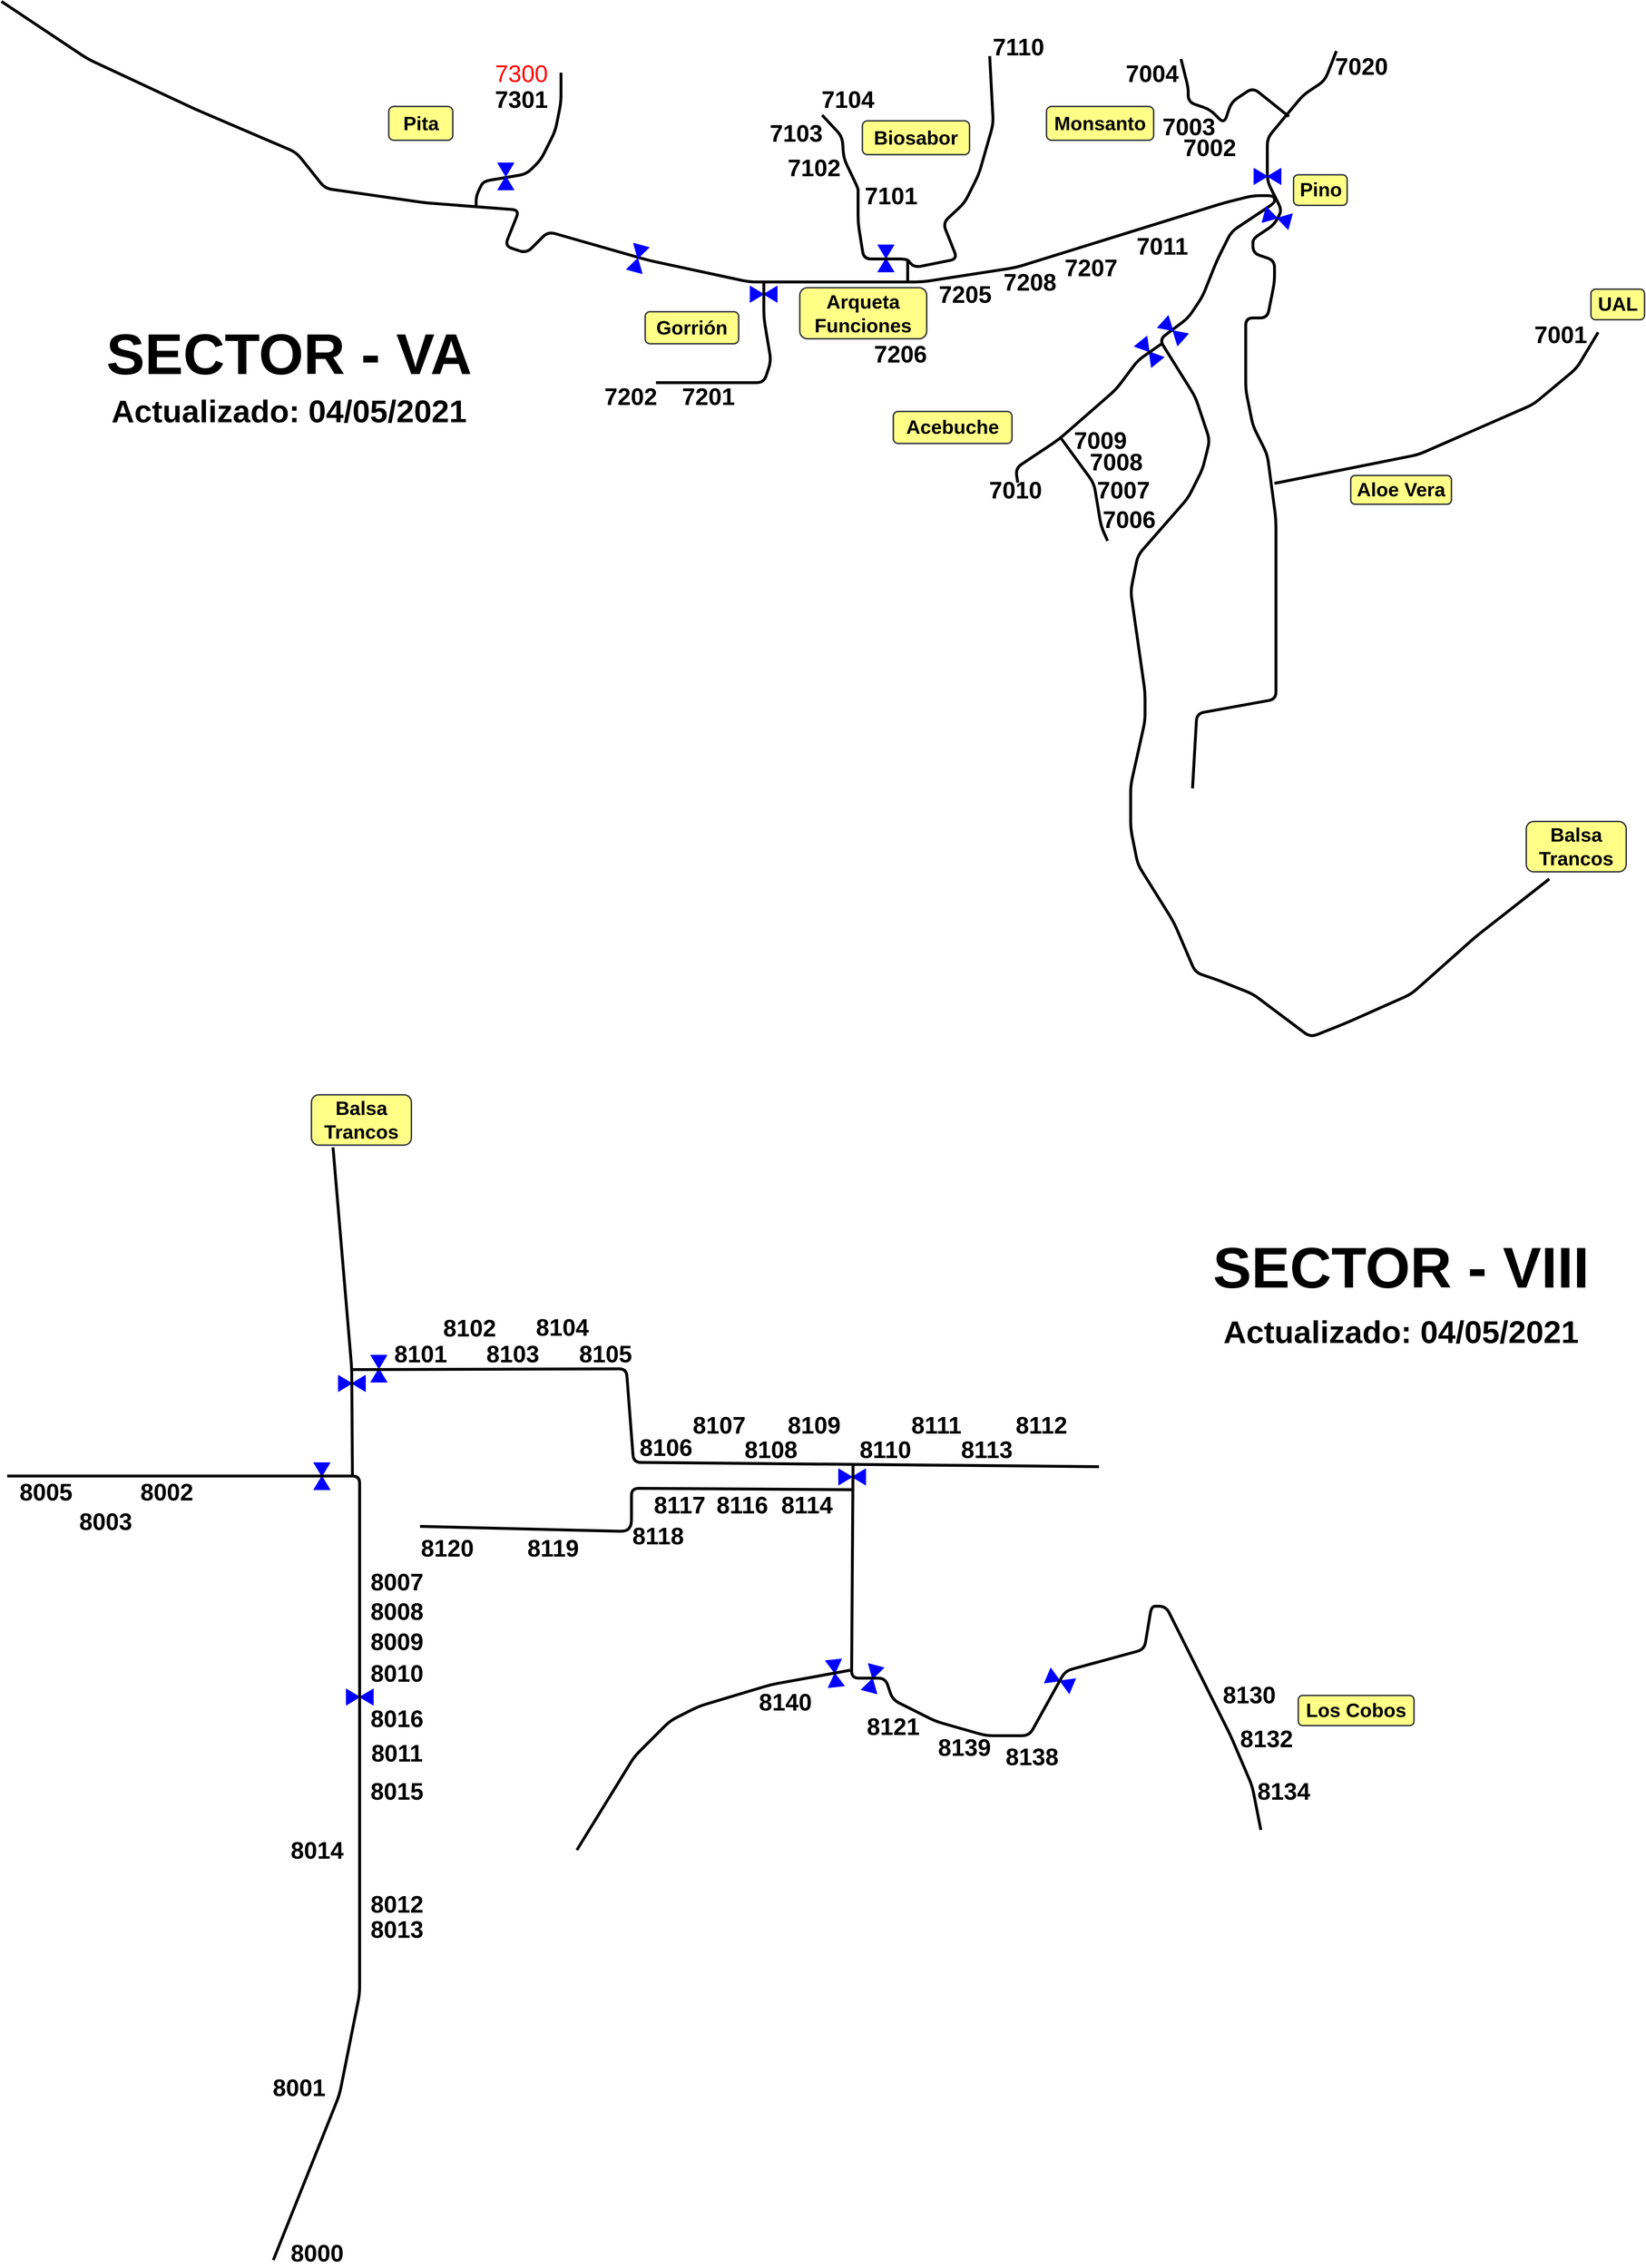 <mxfile>
    <diagram id="WhyABuYffxXSLaBr-vBV" name="Page-1">
        <mxGraphModel dx="341" dy="247" grid="1" gridSize="10" guides="1" tooltips="1" connect="1" arrows="1" fold="1" page="1" pageScale="1" pageWidth="827" pageHeight="1169" math="0" shadow="0">
            <root>
                <mxCell id="0"/>
                <mxCell id="1" parent="0"/>
                <mxCell id="r683WjKuvn_9Z7QUN_UL-2" value="" style="endArrow=none;html=1;strokeWidth=4;" parent="1" edge="1">
                    <mxGeometry width="50" height="50" relative="1" as="geometry">
                        <mxPoint x="60" y="110" as="sourcePoint"/>
                        <mxPoint x="2212" y="1330" as="targetPoint"/>
                        <Array as="points">
                            <mxPoint x="180" y="190"/>
                            <mxPoint x="330" y="260"/>
                            <mxPoint x="470" y="320"/>
                            <mxPoint x="510" y="370"/>
                            <mxPoint x="650" y="390"/>
                            <mxPoint x="780" y="400"/>
                            <mxPoint x="760" y="450"/>
                            <mxPoint x="790" y="460"/>
                            <mxPoint x="820" y="430"/>
                            <mxPoint x="960" y="470"/>
                            <mxPoint x="1100" y="500"/>
                            <mxPoint x="1340" y="500"/>
                            <mxPoint x="1470" y="480"/>
                            <mxPoint x="1760" y="390"/>
                            <mxPoint x="1800" y="380"/>
                            <mxPoint x="1830" y="380"/>
                            <mxPoint x="1830" y="390"/>
                            <mxPoint x="1770" y="430"/>
                            <mxPoint x="1750" y="470"/>
                            <mxPoint x="1730" y="520"/>
                            <mxPoint x="1710" y="550"/>
                            <mxPoint x="1670" y="580"/>
                            <mxPoint x="1720" y="660"/>
                            <mxPoint x="1740" y="720"/>
                            <mxPoint x="1730" y="760"/>
                            <mxPoint x="1710" y="800"/>
                            <mxPoint x="1640" y="880"/>
                            <mxPoint x="1630" y="930"/>
                            <mxPoint x="1650" y="1070"/>
                            <mxPoint x="1650" y="1110"/>
                            <mxPoint x="1630" y="1200"/>
                            <mxPoint x="1630" y="1260"/>
                            <mxPoint x="1640" y="1310"/>
                            <mxPoint x="1690" y="1390"/>
                            <mxPoint x="1720" y="1460"/>
                            <mxPoint x="1750" y="1470"/>
                            <mxPoint x="1800" y="1490"/>
                            <mxPoint x="1880" y="1550"/>
                            <mxPoint x="1930" y="1530"/>
                            <mxPoint x="2020" y="1490"/>
                            <mxPoint x="2110" y="1410"/>
                        </Array>
                    </mxGeometry>
                </mxCell>
                <mxCell id="iyeAIsauSFK0g4QlF5cE-1" value="" style="endArrow=none;html=1;strokeWidth=4;" parent="1" edge="1">
                    <mxGeometry width="50" height="50" relative="1" as="geometry">
                        <mxPoint x="720" y="394" as="sourcePoint"/>
                        <mxPoint x="838" y="209" as="targetPoint"/>
                        <Array as="points">
                            <mxPoint x="720" y="380"/>
                            <mxPoint x="730" y="360"/>
                            <mxPoint x="790" y="350"/>
                            <mxPoint x="810" y="330"/>
                            <mxPoint x="830" y="290"/>
                            <mxPoint x="838" y="250"/>
                        </Array>
                    </mxGeometry>
                </mxCell>
                <mxCell id="iyeAIsauSFK0g4QlF5cE-2" value="" style="verticalLabelPosition=bottom;align=center;html=1;verticalAlign=top;pointerEvents=1;dashed=0;shape=mxgraph.pid2valves.valve;valveType=gate;defState=closed;strokeWidth=1;fillColor=none;fontSize=17;rotation=23;strokeColor=#0000FF;" parent="1" vertex="1">
                    <mxGeometry x="1513" y="2433.5" width="37.54" height="22.5" as="geometry"/>
                </mxCell>
                <mxCell id="iyeAIsauSFK0g4QlF5cE-4" value="" style="verticalLabelPosition=bottom;align=center;html=1;verticalAlign=top;pointerEvents=1;dashed=0;shape=mxgraph.pid2valves.valve;valveType=gate;defState=closed;strokeWidth=1;fillColor=none;fontSize=17;rotation=-75;strokeColor=#0000FF;" parent="1" vertex="1">
                    <mxGeometry x="926" y="456" width="37.54" height="22.5" as="geometry"/>
                </mxCell>
                <mxCell id="iyeAIsauSFK0g4QlF5cE-5" value="" style="verticalLabelPosition=bottom;align=center;html=1;verticalAlign=top;pointerEvents=1;dashed=0;shape=mxgraph.pid2valves.valve;valveType=gate;defState=closed;strokeWidth=1;fillColor=none;fontSize=17;rotation=0;strokeColor=#0000FF;" parent="1" vertex="1">
                    <mxGeometry x="1224" y="2150" width="37.54" height="22.5" as="geometry"/>
                </mxCell>
                <mxCell id="iyeAIsauSFK0g4QlF5cE-6" value="" style="verticalLabelPosition=bottom;align=center;html=1;verticalAlign=top;pointerEvents=1;dashed=0;shape=mxgraph.pid2valves.valve;valveType=gate;defState=closed;strokeWidth=1;fillColor=none;fontSize=17;rotation=42;fontColor=#0000FF;strokeColor=#0000FF;" parent="1" vertex="1">
                    <mxGeometry x="1670" y="556.5" width="37.54" height="22.5" as="geometry"/>
                </mxCell>
                <mxCell id="iyeAIsauSFK0g4QlF5cE-7" value="" style="verticalLabelPosition=bottom;align=center;html=1;verticalAlign=top;pointerEvents=1;dashed=0;shape=mxgraph.pid2valves.valve;valveType=gate;defState=closed;strokeWidth=1;fillColor=none;fontSize=17;rotation=90;fontColor=#0000FF;strokeColor=#0000FF;" parent="1" vertex="1">
                    <mxGeometry x="1271" y="456" width="37.54" height="22.5" as="geometry"/>
                </mxCell>
                <mxCell id="iyeAIsauSFK0g4QlF5cE-8" value="" style="verticalLabelPosition=bottom;align=center;html=1;verticalAlign=top;pointerEvents=1;dashed=0;shape=mxgraph.pid2valves.valve;valveType=gate;defState=closed;strokeWidth=1;fillColor=none;fontSize=17;rotation=-90;strokeColor=#0000FF;" parent="1" vertex="1">
                    <mxGeometry x="742.46" y="342" width="37.54" height="22.5" as="geometry"/>
                </mxCell>
                <mxCell id="iyeAIsauSFK0g4QlF5cE-10" value="" style="endArrow=none;html=1;strokeWidth=4;" parent="1" edge="1">
                    <mxGeometry width="50" height="50" relative="1" as="geometry">
                        <mxPoint x="1434" y="186" as="sourcePoint"/>
                        <mxPoint x="1201" y="268" as="targetPoint"/>
                        <Array as="points">
                            <mxPoint x="1439" y="280"/>
                            <mxPoint x="1419" y="350"/>
                            <mxPoint x="1399" y="390"/>
                            <mxPoint x="1369" y="418"/>
                            <mxPoint x="1389" y="468"/>
                            <mxPoint x="1329" y="480"/>
                            <mxPoint x="1319" y="468"/>
                            <mxPoint x="1259" y="468"/>
                            <mxPoint x="1251" y="418"/>
                            <mxPoint x="1251" y="378"/>
                            <mxPoint x="1251" y="370"/>
                            <mxPoint x="1231" y="328"/>
                            <mxPoint x="1229" y="298"/>
                        </Array>
                    </mxGeometry>
                </mxCell>
                <mxCell id="iyeAIsauSFK0g4QlF5cE-11" value="" style="endArrow=none;html=1;strokeWidth=4;" parent="1" edge="1">
                    <mxGeometry width="50" height="50" relative="1" as="geometry">
                        <mxPoint x="1320" y="500" as="sourcePoint"/>
                        <mxPoint x="1320" y="470" as="targetPoint"/>
                    </mxGeometry>
                </mxCell>
                <mxCell id="iyeAIsauSFK0g4QlF5cE-13" value="7103" style="text;html=1;strokeColor=none;fillColor=none;align=center;verticalAlign=middle;whiteSpace=wrap;rounded=0;fontStyle=1;fontSize=33;" parent="1" vertex="1">
                    <mxGeometry x="1145" y="283" width="40" height="20" as="geometry"/>
                </mxCell>
                <mxCell id="iyeAIsauSFK0g4QlF5cE-14" value="7104" style="text;html=1;strokeColor=none;fillColor=none;align=center;verticalAlign=middle;whiteSpace=wrap;rounded=0;fontSize=33;fontStyle=1" parent="1" vertex="1">
                    <mxGeometry x="1217" y="236" width="40" height="20" as="geometry"/>
                </mxCell>
                <mxCell id="iyeAIsauSFK0g4QlF5cE-15" value="7102" style="text;html=1;strokeColor=none;fillColor=none;align=center;verticalAlign=middle;whiteSpace=wrap;rounded=0;fontSize=33;fontStyle=1" parent="1" vertex="1">
                    <mxGeometry x="1170" y="331" width="40" height="20" as="geometry"/>
                </mxCell>
                <mxCell id="iyeAIsauSFK0g4QlF5cE-16" value="7101" style="text;html=1;strokeColor=none;fillColor=none;align=center;verticalAlign=middle;whiteSpace=wrap;rounded=0;fontSize=33;fontStyle=1" parent="1" vertex="1">
                    <mxGeometry x="1277" y="370" width="40" height="20" as="geometry"/>
                </mxCell>
                <mxCell id="iyeAIsauSFK0g4QlF5cE-17" value="7110" style="text;html=1;strokeColor=none;fillColor=none;align=center;verticalAlign=middle;whiteSpace=wrap;rounded=0;fontSize=33;fontStyle=1" parent="1" vertex="1">
                    <mxGeometry x="1454" y="163" width="40" height="20" as="geometry"/>
                </mxCell>
                <mxCell id="iyeAIsauSFK0g4QlF5cE-25" value="7206" style="text;html=1;strokeColor=none;fillColor=none;align=center;verticalAlign=middle;whiteSpace=wrap;rounded=0;fontSize=33;fontStyle=1" parent="1" vertex="1">
                    <mxGeometry x="1290" y="590" width="40" height="20" as="geometry"/>
                </mxCell>
                <mxCell id="iyeAIsauSFK0g4QlF5cE-26" value="7205" style="text;html=1;strokeColor=none;fillColor=none;align=center;verticalAlign=middle;whiteSpace=wrap;rounded=0;fontSize=33;fontStyle=1" parent="1" vertex="1">
                    <mxGeometry x="1380" y="507" width="40" height="20" as="geometry"/>
                </mxCell>
                <mxCell id="iyeAIsauSFK0g4QlF5cE-28" value="7208" style="text;html=1;strokeColor=none;fillColor=none;align=center;verticalAlign=middle;whiteSpace=wrap;rounded=0;fontSize=33;fontStyle=1" parent="1" vertex="1">
                    <mxGeometry x="1470" y="490" width="40" height="20" as="geometry"/>
                </mxCell>
                <mxCell id="iyeAIsauSFK0g4QlF5cE-29" value="7207" style="text;html=1;strokeColor=none;fillColor=none;align=center;verticalAlign=middle;whiteSpace=wrap;rounded=0;fontSize=33;fontStyle=1" parent="1" vertex="1">
                    <mxGeometry x="1555" y="470" width="40" height="20" as="geometry"/>
                </mxCell>
                <mxCell id="iyeAIsauSFK0g4QlF5cE-30" value="7011" style="text;html=1;strokeColor=none;fillColor=none;align=center;verticalAlign=middle;whiteSpace=wrap;rounded=0;fontSize=33;fontStyle=1" parent="1" vertex="1">
                    <mxGeometry x="1654" y="440" width="40" height="20" as="geometry"/>
                </mxCell>
                <mxCell id="iyeAIsauSFK0g4QlF5cE-33" value="" style="endArrow=none;html=1;strokeWidth=4;fontSize=24;" parent="1" edge="1">
                    <mxGeometry width="50" height="50" relative="1" as="geometry">
                        <mxPoint x="1716" y="1204" as="sourcePoint"/>
                        <mxPoint x="1916" y="179" as="targetPoint"/>
                        <Array as="points">
                            <mxPoint x="1722" y="1100"/>
                            <mxPoint x="1832" y="1080"/>
                            <mxPoint x="1832" y="830"/>
                            <mxPoint x="1820" y="740"/>
                            <mxPoint x="1800" y="700"/>
                            <mxPoint x="1790" y="650"/>
                            <mxPoint x="1790" y="550"/>
                            <mxPoint x="1820" y="550"/>
                            <mxPoint x="1830" y="500"/>
                            <mxPoint x="1830" y="470"/>
                            <mxPoint x="1800" y="460"/>
                            <mxPoint x="1800" y="440"/>
                            <mxPoint x="1830" y="420"/>
                            <mxPoint x="1840" y="400"/>
                            <mxPoint x="1820" y="360"/>
                            <mxPoint x="1820" y="300"/>
                            <mxPoint x="1870" y="240"/>
                            <mxPoint x="1900" y="220"/>
                        </Array>
                    </mxGeometry>
                </mxCell>
                <mxCell id="iyeAIsauSFK0g4QlF5cE-38" value="" style="endArrow=none;html=1;strokeWidth=4;fontSize=24;" parent="1" edge="1">
                    <mxGeometry width="50" height="50" relative="1" as="geometry">
                        <mxPoint x="1850" y="270" as="sourcePoint"/>
                        <mxPoint x="1700" y="190" as="targetPoint"/>
                        <Array as="points">
                            <mxPoint x="1800" y="230"/>
                            <mxPoint x="1770" y="250"/>
                            <mxPoint x="1760" y="280"/>
                            <mxPoint x="1740" y="260"/>
                            <mxPoint x="1710" y="250"/>
                            <mxPoint x="1710" y="230"/>
                        </Array>
                    </mxGeometry>
                </mxCell>
                <mxCell id="iyeAIsauSFK0g4QlF5cE-39" value="7004" style="text;html=1;strokeColor=none;fillColor=none;align=center;verticalAlign=middle;whiteSpace=wrap;rounded=0;fontSize=33;fontStyle=1" parent="1" vertex="1">
                    <mxGeometry x="1640" y="200" width="40" height="20" as="geometry"/>
                </mxCell>
                <mxCell id="iyeAIsauSFK0g4QlF5cE-40" value="7003&lt;br&gt;" style="text;html=1;strokeColor=none;fillColor=none;align=center;verticalAlign=middle;whiteSpace=wrap;rounded=0;fontSize=33;fontStyle=1" parent="1" vertex="1">
                    <mxGeometry x="1691" y="274" width="40" height="20" as="geometry"/>
                </mxCell>
                <mxCell id="iyeAIsauSFK0g4QlF5cE-41" value="7002" style="text;html=1;strokeColor=none;fillColor=none;align=center;verticalAlign=middle;whiteSpace=wrap;rounded=0;fontSize=33;fontStyle=1" parent="1" vertex="1">
                    <mxGeometry x="1720" y="303" width="40" height="20" as="geometry"/>
                </mxCell>
                <mxCell id="iyeAIsauSFK0g4QlF5cE-42" value="7020" style="text;html=1;strokeColor=none;fillColor=none;align=center;verticalAlign=middle;whiteSpace=wrap;rounded=0;fontSize=33;fontStyle=1" parent="1" vertex="1">
                    <mxGeometry x="1931" y="190" width="40" height="20" as="geometry"/>
                </mxCell>
                <mxCell id="iyeAIsauSFK0g4QlF5cE-43" value="" style="endArrow=none;html=1;strokeWidth=4;fontSize=33;" parent="1" edge="1">
                    <mxGeometry width="50" height="50" relative="1" as="geometry">
                        <mxPoint x="1830" y="780" as="sourcePoint"/>
                        <mxPoint x="2280" y="570" as="targetPoint"/>
                        <Array as="points">
                            <mxPoint x="2030" y="740"/>
                            <mxPoint x="2190" y="670"/>
                            <mxPoint x="2250" y="620"/>
                        </Array>
                    </mxGeometry>
                </mxCell>
                <mxCell id="iyeAIsauSFK0g4QlF5cE-44" value="7001" style="text;html=1;strokeColor=none;fillColor=none;align=center;verticalAlign=middle;whiteSpace=wrap;rounded=0;fontSize=33;fontStyle=1" parent="1" vertex="1">
                    <mxGeometry x="2208" y="562.5" width="40" height="20" as="geometry"/>
                </mxCell>
                <mxCell id="iyeAIsauSFK0g4QlF5cE-51" value="" style="verticalLabelPosition=bottom;align=center;html=1;verticalAlign=top;pointerEvents=1;dashed=0;shape=mxgraph.pid2valves.valve;valveType=gate;defState=closed;strokeWidth=1;fillColor=none;fontSize=17;rotation=0;strokeColor=#0000FF;" parent="1" vertex="1">
                    <mxGeometry x="1101" y="505.75" width="37.54" height="22.5" as="geometry"/>
                </mxCell>
                <mxCell id="iyeAIsauSFK0g4QlF5cE-52" value="" style="verticalLabelPosition=bottom;align=center;html=1;verticalAlign=top;pointerEvents=1;dashed=0;shape=mxgraph.pid2valves.valve;valveType=gate;defState=closed;strokeWidth=1;fillColor=none;fontSize=17;rotation=51;fontColor=#0000FF;strokeColor=#0000FF;" parent="1" vertex="1">
                    <mxGeometry x="1637" y="585.82" width="37.54" height="22.5" as="geometry"/>
                </mxCell>
                <mxCell id="iyeAIsauSFK0g4QlF5cE-53" value="" style="endArrow=none;html=1;strokeWidth=4;fontSize=33;" parent="1" edge="1">
                    <mxGeometry width="50" height="50" relative="1" as="geometry">
                        <mxPoint x="1473" y="779" as="sourcePoint"/>
                        <mxPoint x="1673" y="586" as="targetPoint"/>
                        <Array as="points">
                            <mxPoint x="1470" y="759"/>
                            <mxPoint x="1530" y="719"/>
                            <mxPoint x="1610" y="649"/>
                            <mxPoint x="1640" y="609"/>
                        </Array>
                    </mxGeometry>
                </mxCell>
                <mxCell id="iyeAIsauSFK0g4QlF5cE-54" value="" style="endArrow=none;html=1;strokeWidth=4;fontSize=33;" parent="1" edge="1">
                    <mxGeometry width="50" height="50" relative="1" as="geometry">
                        <mxPoint x="1598" y="860" as="sourcePoint"/>
                        <mxPoint x="1533" y="717" as="targetPoint"/>
                        <Array as="points">
                            <mxPoint x="1589" y="840"/>
                            <mxPoint x="1579" y="780"/>
                        </Array>
                    </mxGeometry>
                </mxCell>
                <mxCell id="iyeAIsauSFK0g4QlF5cE-55" value="7010" style="text;html=1;strokeColor=none;fillColor=none;align=center;verticalAlign=middle;whiteSpace=wrap;rounded=0;fontSize=33;fontStyle=1" parent="1" vertex="1">
                    <mxGeometry x="1450" y="779" width="40" height="20" as="geometry"/>
                </mxCell>
                <mxCell id="iyeAIsauSFK0g4QlF5cE-56" value="7009" style="text;html=1;strokeColor=none;fillColor=none;align=center;verticalAlign=middle;whiteSpace=wrap;rounded=0;fontSize=33;fontStyle=1" parent="1" vertex="1">
                    <mxGeometry x="1567.5" y="710" width="40" height="20" as="geometry"/>
                </mxCell>
                <mxCell id="iyeAIsauSFK0g4QlF5cE-57" value="7008" style="text;html=1;strokeColor=none;fillColor=none;align=center;verticalAlign=middle;whiteSpace=wrap;rounded=0;fontSize=33;fontStyle=1" parent="1" vertex="1">
                    <mxGeometry x="1590" y="740" width="40" height="20" as="geometry"/>
                </mxCell>
                <mxCell id="iyeAIsauSFK0g4QlF5cE-58" value="7007" style="text;html=1;strokeColor=none;fillColor=none;align=center;verticalAlign=middle;whiteSpace=wrap;rounded=0;fontSize=33;fontStyle=1" parent="1" vertex="1">
                    <mxGeometry x="1600" y="779" width="40" height="20" as="geometry"/>
                </mxCell>
                <mxCell id="iyeAIsauSFK0g4QlF5cE-59" value="7006" style="text;html=1;strokeColor=none;fillColor=none;align=center;verticalAlign=middle;whiteSpace=wrap;rounded=0;fontSize=33;fontStyle=1" parent="1" vertex="1">
                    <mxGeometry x="1607.5" y="820" width="40" height="20" as="geometry"/>
                </mxCell>
                <mxCell id="iyeAIsauSFK0g4QlF5cE-61" value="7301" style="text;html=1;strokeColor=none;fillColor=none;align=center;verticalAlign=middle;whiteSpace=wrap;rounded=0;fontSize=33;fontStyle=1" parent="1" vertex="1">
                    <mxGeometry x="763" y="236" width="40" height="20" as="geometry"/>
                </mxCell>
                <mxCell id="iyeAIsauSFK0g4QlF5cE-62" value="7300" style="text;html=1;strokeColor=none;fillColor=none;align=center;verticalAlign=middle;whiteSpace=wrap;rounded=0;fontSize=33;fontStyle=0;fontColor=#FF0000;" parent="1" vertex="1">
                    <mxGeometry x="763" y="200" width="40" height="20" as="geometry"/>
                </mxCell>
                <mxCell id="iyeAIsauSFK0g4QlF5cE-64" value="" style="endArrow=none;html=1;strokeWidth=4;fontSize=33;" parent="1" edge="1">
                    <mxGeometry width="50" height="50" relative="1" as="geometry">
                        <mxPoint x="970" y="640" as="sourcePoint"/>
                        <mxPoint x="1120" y="500" as="targetPoint"/>
                        <Array as="points">
                            <mxPoint x="1120" y="640"/>
                            <mxPoint x="1130" y="610"/>
                            <mxPoint x="1120" y="550"/>
                        </Array>
                    </mxGeometry>
                </mxCell>
                <mxCell id="iyeAIsauSFK0g4QlF5cE-66" value="7202" style="text;html=1;strokeColor=none;fillColor=none;align=center;verticalAlign=middle;whiteSpace=wrap;rounded=0;fontSize=33;fontStyle=1" parent="1" vertex="1">
                    <mxGeometry x="915" y="649" width="40" height="20" as="geometry"/>
                </mxCell>
                <mxCell id="iyeAIsauSFK0g4QlF5cE-67" value="7201" style="text;html=1;strokeColor=none;fillColor=none;align=center;verticalAlign=middle;whiteSpace=wrap;rounded=0;fontSize=33;fontStyle=1" parent="1" vertex="1">
                    <mxGeometry x="1023" y="649" width="40" height="20" as="geometry"/>
                </mxCell>
                <mxCell id="iyeAIsauSFK0g4QlF5cE-70" value="&lt;font style=&quot;font-size: 80px&quot;&gt;SECTOR - VA&lt;/font&gt;" style="text;html=1;strokeColor=none;fillColor=none;align=center;verticalAlign=middle;whiteSpace=wrap;rounded=0;fontSize=33;fontStyle=1" parent="1" vertex="1">
                    <mxGeometry x="185" y="570" width="550" height="60" as="geometry"/>
                </mxCell>
                <mxCell id="iyeAIsauSFK0g4QlF5cE-71" value="&lt;font style=&quot;font-size: 44px&quot;&gt;Actualizado: 04/05/2021&lt;/font&gt;" style="text;html=1;strokeColor=none;fillColor=none;align=center;verticalAlign=middle;whiteSpace=wrap;rounded=0;fontSize=33;fontStyle=1" parent="1" vertex="1">
                    <mxGeometry x="175" y="670" width="570" height="20" as="geometry"/>
                </mxCell>
                <mxCell id="iyeAIsauSFK0g4QlF5cE-73" value="&lt;font style=&quot;font-size: 80px&quot;&gt;SECTOR - VIII&lt;/font&gt;" style="text;html=1;strokeColor=none;fillColor=none;align=center;verticalAlign=middle;whiteSpace=wrap;rounded=0;fontSize=33;fontStyle=1" parent="1" vertex="1">
                    <mxGeometry x="1731" y="1840" width="550" height="60" as="geometry"/>
                </mxCell>
                <mxCell id="iyeAIsauSFK0g4QlF5cE-74" value="&lt;font style=&quot;font-size: 44px&quot;&gt;Actualizado: 04/05/2021&lt;/font&gt;" style="text;html=1;strokeColor=none;fillColor=none;align=center;verticalAlign=middle;whiteSpace=wrap;rounded=0;fontSize=33;fontStyle=1" parent="1" vertex="1">
                    <mxGeometry x="1721" y="1950" width="570" height="20" as="geometry"/>
                </mxCell>
                <mxCell id="iyeAIsauSFK0g4QlF5cE-75" value="" style="verticalLabelPosition=bottom;align=center;html=1;verticalAlign=top;pointerEvents=1;dashed=0;shape=mxgraph.pid2valves.valve;valveType=gate;defState=closed;strokeWidth=1;fillColor=none;fontSize=17;rotation=84;strokeColor=#0000FF;" parent="1" vertex="1">
                    <mxGeometry x="1200" y="2423" width="37.54" height="22.5" as="geometry"/>
                </mxCell>
                <mxCell id="iyeAIsauSFK0g4QlF5cE-76" value="" style="verticalLabelPosition=bottom;align=center;html=1;verticalAlign=top;pointerEvents=1;dashed=0;shape=mxgraph.pid2valves.valve;valveType=gate;defState=closed;strokeWidth=1;fillColor=none;fontSize=17;rotation=-75;strokeColor=#0000FF;" parent="1" vertex="1">
                    <mxGeometry x="1252.46" y="2430.5" width="37.54" height="22.5" as="geometry"/>
                </mxCell>
                <mxCell id="iyeAIsauSFK0g4QlF5cE-77" value="" style="verticalLabelPosition=bottom;align=center;html=1;verticalAlign=top;pointerEvents=1;dashed=0;shape=mxgraph.pid2valves.valve;valveType=gate;defState=closed;strokeWidth=1;fillColor=none;fontSize=17;rotation=0;strokeColor=#0000FF;" parent="1" vertex="1">
                    <mxGeometry x="539.46" y="2456" width="37.54" height="22.5" as="geometry"/>
                </mxCell>
                <mxCell id="iyeAIsauSFK0g4QlF5cE-78" value="" style="verticalLabelPosition=bottom;align=center;html=1;verticalAlign=top;pointerEvents=1;dashed=0;shape=mxgraph.pid2valves.valve;valveType=gate;defState=closed;strokeWidth=1;fillColor=none;fontSize=17;rotation=90;strokeColor=#0000FF;" parent="1" vertex="1">
                    <mxGeometry x="486.77" y="2149" width="37.54" height="22.5" as="geometry"/>
                </mxCell>
                <mxCell id="iyeAIsauSFK0g4QlF5cE-79" value="" style="verticalLabelPosition=bottom;align=center;html=1;verticalAlign=top;pointerEvents=1;dashed=0;shape=mxgraph.pid2valves.valve;valveType=gate;defState=closed;strokeWidth=1;fillColor=none;fontSize=17;rotation=90;strokeColor=#0000FF;" parent="1" vertex="1">
                    <mxGeometry x="566" y="1999.5" width="37.54" height="22.5" as="geometry"/>
                </mxCell>
                <mxCell id="iyeAIsauSFK0g4QlF5cE-80" value="" style="verticalLabelPosition=bottom;align=center;html=1;verticalAlign=top;pointerEvents=1;dashed=0;shape=mxgraph.pid2valves.valve;valveType=gate;defState=closed;strokeWidth=1;fillColor=none;fontSize=17;rotation=0;strokeColor=#0000FF;" parent="1" vertex="1">
                    <mxGeometry x="528.46" y="2020" width="37.54" height="22.5" as="geometry"/>
                </mxCell>
                <mxCell id="iyeAIsauSFK0g4QlF5cE-86" value="" style="endArrow=none;html=1;strokeWidth=4;fontSize=33;" parent="1" edge="1">
                    <mxGeometry width="50" height="50" relative="1" as="geometry">
                        <mxPoint x="1811" y="2652" as="sourcePoint"/>
                        <mxPoint x="1244" y="2143" as="targetPoint"/>
                        <Array as="points">
                            <mxPoint x="1799" y="2591"/>
                            <mxPoint x="1769" y="2521"/>
                            <mxPoint x="1679" y="2341"/>
                            <mxPoint x="1659" y="2341"/>
                            <mxPoint x="1649" y="2401"/>
                            <mxPoint x="1539" y="2431"/>
                            <mxPoint x="1489" y="2521"/>
                            <mxPoint x="1429" y="2521"/>
                            <mxPoint x="1359" y="2501"/>
                            <mxPoint x="1299" y="2471"/>
                            <mxPoint x="1289" y="2441"/>
                            <mxPoint x="1242" y="2441"/>
                        </Array>
                    </mxGeometry>
                </mxCell>
                <mxCell id="iyeAIsauSFK0g4QlF5cE-88" value="" style="endArrow=none;html=1;strokeWidth=4;fontSize=33;" parent="1" edge="1">
                    <mxGeometry width="50" height="50" relative="1" as="geometry">
                        <mxPoint x="1240" y="2430" as="sourcePoint"/>
                        <mxPoint x="860" y="2680" as="targetPoint"/>
                        <Array as="points">
                            <mxPoint x="1130" y="2450"/>
                            <mxPoint x="1030" y="2480"/>
                            <mxPoint x="990" y="2500"/>
                            <mxPoint x="940" y="2550"/>
                        </Array>
                    </mxGeometry>
                </mxCell>
                <mxCell id="iyeAIsauSFK0g4QlF5cE-89" value="8130" style="text;html=1;strokeColor=none;fillColor=none;align=center;verticalAlign=middle;whiteSpace=wrap;rounded=0;fontSize=33;fontStyle=1" parent="1" vertex="1">
                    <mxGeometry x="1775" y="2454" width="40" height="20" as="geometry"/>
                </mxCell>
                <mxCell id="iyeAIsauSFK0g4QlF5cE-90" value="8132" style="text;html=1;strokeColor=none;fillColor=none;align=center;verticalAlign=middle;whiteSpace=wrap;rounded=0;fontSize=33;fontStyle=1" parent="1" vertex="1">
                    <mxGeometry x="1799" y="2515" width="40" height="20" as="geometry"/>
                </mxCell>
                <mxCell id="iyeAIsauSFK0g4QlF5cE-91" value="8134" style="text;html=1;strokeColor=none;fillColor=none;align=center;verticalAlign=middle;whiteSpace=wrap;rounded=0;fontSize=33;fontStyle=1" parent="1" vertex="1">
                    <mxGeometry x="1823" y="2588" width="40" height="20" as="geometry"/>
                </mxCell>
                <mxCell id="iyeAIsauSFK0g4QlF5cE-92" value="8138" style="text;html=1;strokeColor=none;fillColor=none;align=center;verticalAlign=middle;whiteSpace=wrap;rounded=0;fontSize=33;fontStyle=1" parent="1" vertex="1">
                    <mxGeometry x="1473" y="2540" width="40" height="20" as="geometry"/>
                </mxCell>
                <mxCell id="iyeAIsauSFK0g4QlF5cE-93" value="8139" style="text;html=1;strokeColor=none;fillColor=none;align=center;verticalAlign=middle;whiteSpace=wrap;rounded=0;fontSize=33;fontStyle=1" parent="1" vertex="1">
                    <mxGeometry x="1379" y="2527" width="40" height="20" as="geometry"/>
                </mxCell>
                <mxCell id="iyeAIsauSFK0g4QlF5cE-94" value="8121" style="text;html=1;strokeColor=none;fillColor=none;align=center;verticalAlign=middle;whiteSpace=wrap;rounded=0;fontSize=33;fontStyle=1" parent="1" vertex="1">
                    <mxGeometry x="1280" y="2498" width="40" height="20" as="geometry"/>
                </mxCell>
                <mxCell id="iyeAIsauSFK0g4QlF5cE-95" value="8140" style="text;html=1;strokeColor=none;fillColor=none;align=center;verticalAlign=middle;whiteSpace=wrap;rounded=0;fontSize=33;fontStyle=1" parent="1" vertex="1">
                    <mxGeometry x="1130" y="2464" width="40" height="20" as="geometry"/>
                </mxCell>
                <mxCell id="iyeAIsauSFK0g4QlF5cE-97" value="" style="endArrow=none;html=1;strokeWidth=4;fontSize=33;" parent="1" edge="1">
                    <mxGeometry width="50" height="50" relative="1" as="geometry">
                        <mxPoint x="68" y="2160" as="sourcePoint"/>
                        <mxPoint x="438" y="3250" as="targetPoint"/>
                        <Array as="points">
                            <mxPoint x="558" y="2160"/>
                            <mxPoint x="558" y="2880"/>
                            <mxPoint x="530" y="3020"/>
                        </Array>
                    </mxGeometry>
                </mxCell>
                <mxCell id="iyeAIsauSFK0g4QlF5cE-101" value="8005" style="text;html=1;strokeColor=none;fillColor=none;align=center;verticalAlign=middle;whiteSpace=wrap;rounded=0;fontSize=33;fontStyle=1" parent="1" vertex="1">
                    <mxGeometry x="102" y="2171.5" width="40" height="20" as="geometry"/>
                </mxCell>
                <mxCell id="iyeAIsauSFK0g4QlF5cE-102" value="8003" style="text;html=1;strokeColor=none;fillColor=none;align=center;verticalAlign=middle;whiteSpace=wrap;rounded=0;fontSize=33;fontStyle=1" parent="1" vertex="1">
                    <mxGeometry x="185" y="2212.5" width="40" height="20" as="geometry"/>
                </mxCell>
                <mxCell id="iyeAIsauSFK0g4QlF5cE-103" value="8002" style="text;html=1;strokeColor=none;fillColor=none;align=center;verticalAlign=middle;whiteSpace=wrap;rounded=0;fontSize=33;fontStyle=1" parent="1" vertex="1">
                    <mxGeometry x="270" y="2171.5" width="40" height="20" as="geometry"/>
                </mxCell>
                <mxCell id="iyeAIsauSFK0g4QlF5cE-105" value="8007" style="text;html=1;strokeColor=none;fillColor=none;align=center;verticalAlign=middle;whiteSpace=wrap;rounded=0;fontSize=33;fontStyle=1" parent="1" vertex="1">
                    <mxGeometry x="590" y="2297" width="40" height="20" as="geometry"/>
                </mxCell>
                <mxCell id="iyeAIsauSFK0g4QlF5cE-106" value="8008" style="text;html=1;strokeColor=none;fillColor=none;align=center;verticalAlign=middle;whiteSpace=wrap;rounded=0;fontSize=33;fontStyle=1" parent="1" vertex="1">
                    <mxGeometry x="590" y="2338" width="40" height="20" as="geometry"/>
                </mxCell>
                <mxCell id="iyeAIsauSFK0g4QlF5cE-107" value="8009" style="text;html=1;strokeColor=none;fillColor=none;align=center;verticalAlign=middle;whiteSpace=wrap;rounded=0;fontSize=33;fontStyle=1" parent="1" vertex="1">
                    <mxGeometry x="590" y="2380" width="40" height="20" as="geometry"/>
                </mxCell>
                <mxCell id="iyeAIsauSFK0g4QlF5cE-108" value="8010" style="text;html=1;strokeColor=none;fillColor=none;align=center;verticalAlign=middle;whiteSpace=wrap;rounded=0;fontSize=33;fontStyle=1" parent="1" vertex="1">
                    <mxGeometry x="590" y="2424.25" width="40" height="20" as="geometry"/>
                </mxCell>
                <mxCell id="iyeAIsauSFK0g4QlF5cE-109" value="8016" style="text;html=1;strokeColor=none;fillColor=none;align=center;verticalAlign=middle;whiteSpace=wrap;rounded=0;fontSize=33;fontStyle=1" parent="1" vertex="1">
                    <mxGeometry x="590" y="2487" width="40" height="20" as="geometry"/>
                </mxCell>
                <mxCell id="iyeAIsauSFK0g4QlF5cE-110" value="8011" style="text;html=1;strokeColor=none;fillColor=none;align=center;verticalAlign=middle;whiteSpace=wrap;rounded=0;fontSize=33;fontStyle=1" parent="1" vertex="1">
                    <mxGeometry x="590" y="2535" width="40" height="20" as="geometry"/>
                </mxCell>
                <mxCell id="iyeAIsauSFK0g4QlF5cE-111" value="8015" style="text;html=1;strokeColor=none;fillColor=none;align=center;verticalAlign=middle;whiteSpace=wrap;rounded=0;fontSize=33;fontStyle=1" parent="1" vertex="1">
                    <mxGeometry x="590" y="2588" width="40" height="20" as="geometry"/>
                </mxCell>
                <mxCell id="iyeAIsauSFK0g4QlF5cE-115" value="8012" style="text;html=1;strokeColor=none;fillColor=none;align=center;verticalAlign=middle;whiteSpace=wrap;rounded=0;fontSize=33;fontStyle=1" parent="1" vertex="1">
                    <mxGeometry x="590" y="2745" width="40" height="20" as="geometry"/>
                </mxCell>
                <mxCell id="iyeAIsauSFK0g4QlF5cE-116" value="8014" style="text;html=1;strokeColor=none;fillColor=none;align=center;verticalAlign=middle;whiteSpace=wrap;rounded=0;fontSize=33;fontStyle=1" parent="1" vertex="1">
                    <mxGeometry x="478.77" y="2670" width="40" height="20" as="geometry"/>
                </mxCell>
                <mxCell id="iyeAIsauSFK0g4QlF5cE-117" value="8013" style="text;html=1;strokeColor=none;fillColor=none;align=center;verticalAlign=middle;whiteSpace=wrap;rounded=0;fontSize=33;fontStyle=1" parent="1" vertex="1">
                    <mxGeometry x="590" y="2780" width="40" height="20" as="geometry"/>
                </mxCell>
                <mxCell id="iyeAIsauSFK0g4QlF5cE-118" value="8000" style="text;html=1;strokeColor=none;fillColor=none;align=center;verticalAlign=middle;whiteSpace=wrap;rounded=0;fontSize=33;fontStyle=1" parent="1" vertex="1">
                    <mxGeometry x="478.77" y="3230" width="40" height="20" as="geometry"/>
                </mxCell>
                <mxCell id="iyeAIsauSFK0g4QlF5cE-119" value="8001" style="text;html=1;strokeColor=none;fillColor=none;align=center;verticalAlign=middle;whiteSpace=wrap;rounded=0;fontSize=33;fontStyle=1" parent="1" vertex="1">
                    <mxGeometry x="454" y="3000" width="40" height="20" as="geometry"/>
                </mxCell>
                <mxCell id="iyeAIsauSFK0g4QlF5cE-120" value="" style="endArrow=none;html=1;strokeWidth=4;fontSize=33;" parent="1" edge="1">
                    <mxGeometry width="50" height="50" relative="1" as="geometry">
                        <mxPoint x="548" y="2160" as="sourcePoint"/>
                        <mxPoint x="521" y="1703" as="targetPoint"/>
                        <Array as="points">
                            <mxPoint x="547" y="2010"/>
                        </Array>
                    </mxGeometry>
                </mxCell>
                <mxCell id="iyeAIsauSFK0g4QlF5cE-121" value="" style="endArrow=none;html=1;strokeWidth=4;fontSize=33;" parent="1" edge="1">
                    <mxGeometry width="50" height="50" relative="1" as="geometry">
                        <mxPoint x="548.86" y="2012" as="sourcePoint"/>
                        <mxPoint x="1586" y="2147" as="targetPoint"/>
                        <Array as="points">
                            <mxPoint x="928.86" y="2011"/>
                            <mxPoint x="938.86" y="2141"/>
                        </Array>
                    </mxGeometry>
                </mxCell>
                <mxCell id="iyeAIsauSFK0g4QlF5cE-123" value="" style="endArrow=none;html=1;strokeWidth=4;fontSize=33;" parent="1" edge="1">
                    <mxGeometry width="50" height="50" relative="1" as="geometry">
                        <mxPoint x="642" y="2230" as="sourcePoint"/>
                        <mxPoint x="1243" y="2179" as="targetPoint"/>
                        <Array as="points">
                            <mxPoint x="930" y="2237"/>
                            <mxPoint x="936" y="2227"/>
                            <mxPoint x="936" y="2177"/>
                        </Array>
                    </mxGeometry>
                </mxCell>
                <mxCell id="iyeAIsauSFK0g4QlF5cE-124" value="8101" style="text;html=1;strokeColor=none;fillColor=none;align=center;verticalAlign=middle;whiteSpace=wrap;rounded=0;fontSize=33;fontStyle=1" parent="1" vertex="1">
                    <mxGeometry x="623" y="1979.5" width="40" height="20" as="geometry"/>
                </mxCell>
                <mxCell id="iyeAIsauSFK0g4QlF5cE-125" value="8103" style="text;html=1;strokeColor=none;fillColor=none;align=center;verticalAlign=middle;whiteSpace=wrap;rounded=0;fontSize=33;fontStyle=1" parent="1" vertex="1">
                    <mxGeometry x="751" y="1979.5" width="40" height="20" as="geometry"/>
                </mxCell>
                <mxCell id="iyeAIsauSFK0g4QlF5cE-126" value="8104" style="text;html=1;strokeColor=none;fillColor=none;align=center;verticalAlign=middle;whiteSpace=wrap;rounded=0;fontSize=33;fontStyle=1" parent="1" vertex="1">
                    <mxGeometry x="820" y="1943" width="40" height="20" as="geometry"/>
                </mxCell>
                <mxCell id="iyeAIsauSFK0g4QlF5cE-127" value="8105" style="text;html=1;strokeColor=none;fillColor=none;align=center;verticalAlign=middle;whiteSpace=wrap;rounded=0;fontSize=33;fontStyle=1" parent="1" vertex="1">
                    <mxGeometry x="880" y="1979.5" width="40" height="20" as="geometry"/>
                </mxCell>
                <mxCell id="iyeAIsauSFK0g4QlF5cE-128" value="8109" style="text;html=1;strokeColor=none;fillColor=none;align=center;verticalAlign=middle;whiteSpace=wrap;rounded=0;fontSize=33;fontStyle=1" parent="1" vertex="1">
                    <mxGeometry x="1170" y="2079" width="40" height="20" as="geometry"/>
                </mxCell>
                <mxCell id="iyeAIsauSFK0g4QlF5cE-129" value="8108" style="text;html=1;strokeColor=none;fillColor=none;align=center;verticalAlign=middle;whiteSpace=wrap;rounded=0;fontSize=33;fontStyle=1" parent="1" vertex="1">
                    <mxGeometry x="1110" y="2113" width="40" height="20" as="geometry"/>
                </mxCell>
                <mxCell id="iyeAIsauSFK0g4QlF5cE-130" value="8107" style="text;html=1;strokeColor=none;fillColor=none;align=center;verticalAlign=middle;whiteSpace=wrap;rounded=0;fontSize=33;fontStyle=1" parent="1" vertex="1">
                    <mxGeometry x="1038" y="2079" width="40" height="20" as="geometry"/>
                </mxCell>
                <mxCell id="iyeAIsauSFK0g4QlF5cE-131" value="8106" style="text;html=1;strokeColor=none;fillColor=none;align=center;verticalAlign=middle;whiteSpace=wrap;rounded=0;fontSize=33;fontStyle=1" parent="1" vertex="1">
                    <mxGeometry x="963.54" y="2110" width="40" height="20" as="geometry"/>
                </mxCell>
                <mxCell id="iyeAIsauSFK0g4QlF5cE-132" value="8114" style="text;html=1;strokeColor=none;fillColor=none;align=center;verticalAlign=middle;whiteSpace=wrap;rounded=0;fontSize=33;fontStyle=1" parent="1" vertex="1">
                    <mxGeometry x="1160" y="2190" width="40" height="20" as="geometry"/>
                </mxCell>
                <mxCell id="iyeAIsauSFK0g4QlF5cE-133" value="8116" style="text;html=1;strokeColor=none;fillColor=none;align=center;verticalAlign=middle;whiteSpace=wrap;rounded=0;fontSize=33;fontStyle=1" parent="1" vertex="1">
                    <mxGeometry x="1070" y="2190" width="40" height="20" as="geometry"/>
                </mxCell>
                <mxCell id="iyeAIsauSFK0g4QlF5cE-134" value="8117" style="text;html=1;strokeColor=none;fillColor=none;align=center;verticalAlign=middle;whiteSpace=wrap;rounded=0;fontSize=33;fontStyle=1" parent="1" vertex="1">
                    <mxGeometry x="983" y="2190" width="40" height="20" as="geometry"/>
                </mxCell>
                <mxCell id="iyeAIsauSFK0g4QlF5cE-135" value="8118" style="text;html=1;strokeColor=none;fillColor=none;align=center;verticalAlign=middle;whiteSpace=wrap;rounded=0;fontSize=33;fontStyle=1" parent="1" vertex="1">
                    <mxGeometry x="953" y="2232.5" width="40" height="20" as="geometry"/>
                </mxCell>
                <mxCell id="iyeAIsauSFK0g4QlF5cE-136" value="8119" style="text;html=1;strokeColor=none;fillColor=none;align=center;verticalAlign=middle;whiteSpace=wrap;rounded=0;fontSize=33;fontStyle=1" parent="1" vertex="1">
                    <mxGeometry x="807" y="2250" width="40" height="20" as="geometry"/>
                </mxCell>
                <mxCell id="iyeAIsauSFK0g4QlF5cE-137" value="8120" style="text;html=1;strokeColor=none;fillColor=none;align=center;verticalAlign=middle;whiteSpace=wrap;rounded=0;fontSize=33;fontStyle=1" parent="1" vertex="1">
                    <mxGeometry x="660" y="2250" width="40" height="20" as="geometry"/>
                </mxCell>
                <mxCell id="iyeAIsauSFK0g4QlF5cE-138" value="8102" style="text;html=1;strokeColor=none;fillColor=none;align=center;verticalAlign=middle;whiteSpace=wrap;rounded=0;fontSize=33;fontStyle=1" parent="1" vertex="1">
                    <mxGeometry x="691" y="1944" width="40" height="20" as="geometry"/>
                </mxCell>
                <mxCell id="iyeAIsauSFK0g4QlF5cE-139" value="8110" style="text;html=1;strokeColor=none;fillColor=none;align=center;verticalAlign=middle;whiteSpace=wrap;rounded=0;fontSize=33;fontStyle=1" parent="1" vertex="1">
                    <mxGeometry x="1268.54" y="2113" width="40" height="20" as="geometry"/>
                </mxCell>
                <mxCell id="iyeAIsauSFK0g4QlF5cE-140" value="8111" style="text;html=1;strokeColor=none;fillColor=none;align=center;verticalAlign=middle;whiteSpace=wrap;rounded=0;fontSize=33;fontStyle=1" parent="1" vertex="1">
                    <mxGeometry x="1340" y="2079" width="40" height="20" as="geometry"/>
                </mxCell>
                <mxCell id="iyeAIsauSFK0g4QlF5cE-141" value="8113" style="text;html=1;strokeColor=none;fillColor=none;align=center;verticalAlign=middle;whiteSpace=wrap;rounded=0;fontSize=33;fontStyle=1" parent="1" vertex="1">
                    <mxGeometry x="1410" y="2113" width="40" height="20" as="geometry"/>
                </mxCell>
                <mxCell id="iyeAIsauSFK0g4QlF5cE-142" value="8112" style="text;html=1;strokeColor=none;fillColor=none;align=center;verticalAlign=middle;whiteSpace=wrap;rounded=0;fontSize=33;fontStyle=1" parent="1" vertex="1">
                    <mxGeometry x="1486" y="2079" width="40" height="20" as="geometry"/>
                </mxCell>
                <mxCell id="iyeAIsauSFK0g4QlF5cE-144" value="" style="verticalLabelPosition=bottom;align=center;html=1;verticalAlign=top;pointerEvents=1;dashed=0;shape=mxgraph.pid2valves.valve;valveType=gate;defState=closed;strokeWidth=1;fillColor=none;fontSize=17;rotation=15;fontColor=#0000FF;strokeColor=#0000FF;" parent="1" vertex="1">
                    <mxGeometry x="1815" y="400" width="37.54" height="22.5" as="geometry"/>
                </mxCell>
                <mxCell id="iyeAIsauSFK0g4QlF5cE-145" value="" style="verticalLabelPosition=bottom;align=center;html=1;verticalAlign=top;pointerEvents=1;dashed=0;shape=mxgraph.pid2valves.valve;valveType=gate;defState=closed;strokeWidth=1;fillColor=none;fontSize=17;rotation=0;fontColor=#0000FF;strokeColor=#0000FF;" parent="1" vertex="1">
                    <mxGeometry x="1801.46" y="342" width="37.54" height="22.5" as="geometry"/>
                </mxCell>
                <mxCell id="2" value="&lt;b style=&quot;font-size: 27px;&quot;&gt;Pita&lt;/b&gt;" style="rounded=1;whiteSpace=wrap;html=1;strokeWidth=2;fontSize=27;fillColor=#ffff88;strokeColor=#36393d;" vertex="1" parent="1">
                    <mxGeometry x="598.5" y="256" width="89" height="47" as="geometry"/>
                </mxCell>
                <mxCell id="3" value="&lt;b style=&quot;font-size: 27px;&quot;&gt;Biosabor&lt;/b&gt;" style="rounded=1;whiteSpace=wrap;html=1;strokeWidth=2;fontSize=27;fillColor=#ffff88;strokeColor=#36393d;" vertex="1" parent="1">
                    <mxGeometry x="1257" y="276" width="149" height="47" as="geometry"/>
                </mxCell>
                <mxCell id="4" value="&lt;b style=&quot;font-size: 27px;&quot;&gt;Acebuche&lt;/b&gt;" style="rounded=1;whiteSpace=wrap;html=1;strokeWidth=2;fontSize=27;fillColor=#ffff88;strokeColor=#36393d;" vertex="1" parent="1">
                    <mxGeometry x="1300" y="680" width="165" height="44.5" as="geometry"/>
                </mxCell>
                <mxCell id="6" value="&lt;b style=&quot;font-size: 27px&quot;&gt;Gorrión&lt;/b&gt;" style="rounded=1;whiteSpace=wrap;html=1;strokeWidth=2;fontSize=27;fillColor=#ffff88;strokeColor=#36393d;" vertex="1" parent="1">
                    <mxGeometry x="955" y="541.32" width="130" height="44.5" as="geometry"/>
                </mxCell>
                <mxCell id="7" value="&lt;b style=&quot;font-size: 27px&quot;&gt;Arqueta Funciones&lt;/b&gt;" style="rounded=1;whiteSpace=wrap;html=1;strokeWidth=2;fontSize=27;fillColor=#ffff88;strokeColor=#36393d;" vertex="1" parent="1">
                    <mxGeometry x="1170" y="508" width="176.46" height="71" as="geometry"/>
                </mxCell>
                <mxCell id="8" value="&lt;b style=&quot;font-size: 27px&quot;&gt;Monsanto&lt;/b&gt;" style="rounded=1;whiteSpace=wrap;html=1;strokeWidth=2;fontSize=27;fillColor=#ffff88;strokeColor=#36393d;" vertex="1" parent="1">
                    <mxGeometry x="1513" y="256" width="149" height="47" as="geometry"/>
                </mxCell>
                <mxCell id="12" value="&lt;b style=&quot;font-size: 27px&quot;&gt;Pino&lt;/b&gt;" style="rounded=1;whiteSpace=wrap;html=1;strokeWidth=2;fontSize=27;fillColor=#ffff88;strokeColor=#36393d;" vertex="1" parent="1">
                    <mxGeometry x="1856.5" y="351" width="74.5" height="42.5" as="geometry"/>
                </mxCell>
                <mxCell id="13" value="&lt;b style=&quot;font-size: 27px&quot;&gt;UAL&lt;/b&gt;" style="rounded=1;whiteSpace=wrap;html=1;strokeWidth=2;fontSize=27;fillColor=#ffff88;strokeColor=#36393d;" vertex="1" parent="1">
                    <mxGeometry x="2270" y="510" width="74.5" height="42.5" as="geometry"/>
                </mxCell>
                <mxCell id="14" value="&lt;b style=&quot;font-size: 27px&quot;&gt;Aloe Vera&lt;/b&gt;" style="rounded=1;whiteSpace=wrap;html=1;strokeWidth=2;fontSize=27;fillColor=#ffff88;strokeColor=#36393d;" vertex="1" parent="1">
                    <mxGeometry x="1936" y="769" width="140" height="40" as="geometry"/>
                </mxCell>
                <mxCell id="15" value="&lt;b style=&quot;font-size: 27px&quot;&gt;Balsa Trancos&lt;/b&gt;" style="rounded=1;whiteSpace=wrap;html=1;strokeWidth=2;fontSize=27;fillColor=#ffff88;strokeColor=#36393d;" vertex="1" parent="1">
                    <mxGeometry x="2180" y="1250" width="139" height="70" as="geometry"/>
                </mxCell>
                <mxCell id="16" value="&lt;b style=&quot;font-size: 27px&quot;&gt;Balsa Trancos&lt;/b&gt;" style="rounded=1;whiteSpace=wrap;html=1;strokeWidth=2;fontSize=27;fillColor=#ffff88;strokeColor=#36393d;" vertex="1" parent="1">
                    <mxGeometry x="491" y="1630" width="139" height="70" as="geometry"/>
                </mxCell>
                <mxCell id="19" value="&lt;b style=&quot;font-size: 27px&quot;&gt;Los Cobos&lt;/b&gt;" style="rounded=1;whiteSpace=wrap;html=1;strokeWidth=2;fontSize=27;fillColor=#ffff88;strokeColor=#36393d;" vertex="1" parent="1">
                    <mxGeometry x="1863" y="2465" width="161" height="42" as="geometry"/>
                </mxCell>
            </root>
        </mxGraphModel>
    </diagram>
</mxfile>